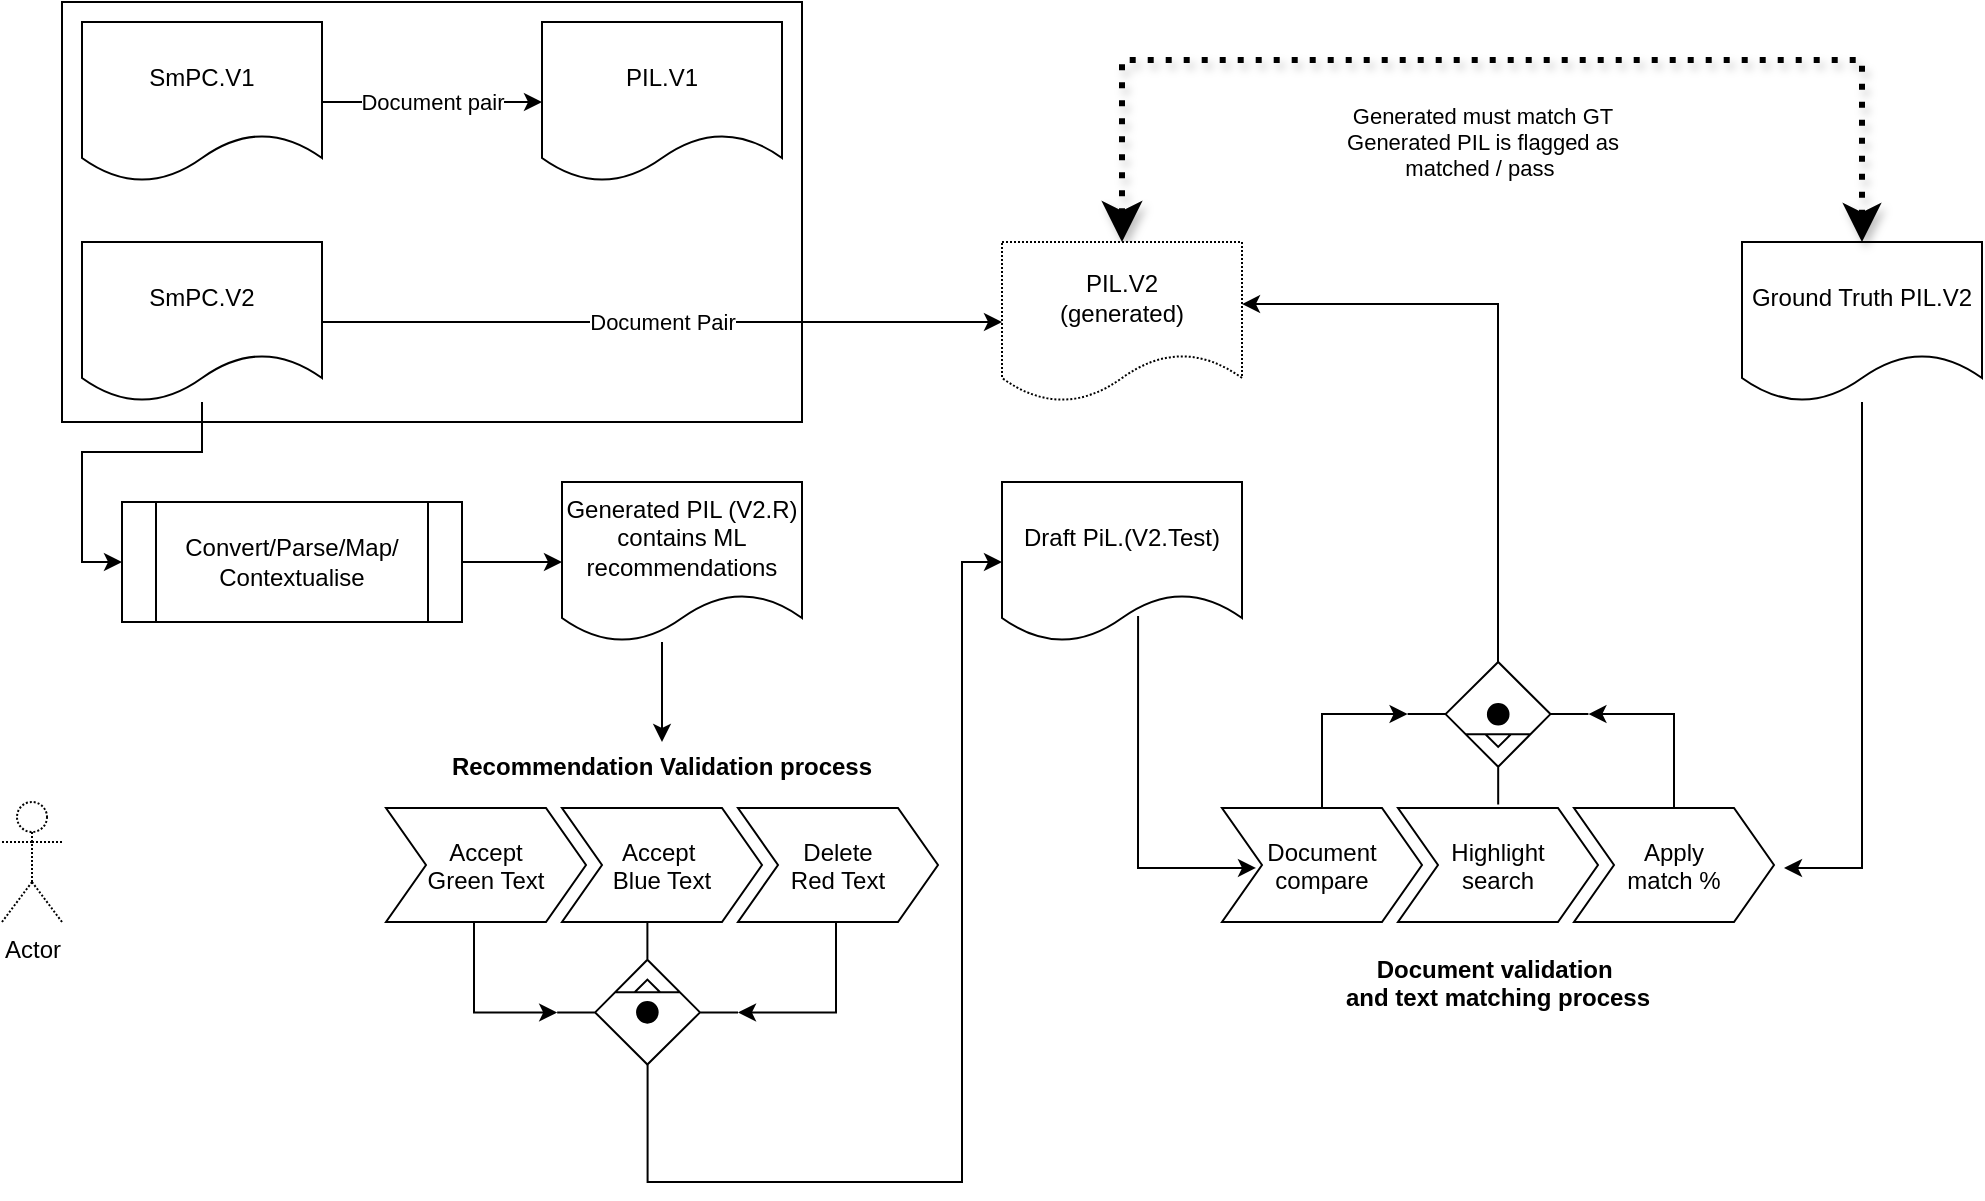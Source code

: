 <mxfile version="14.6.13" type="device"><diagram id="WDK9dK2jWwXNn-3XpzYa" name="Test Solution for Automated Content Validation"><mxGraphModel dx="1186" dy="588" grid="1" gridSize="10" guides="1" tooltips="1" connect="1" arrows="1" fold="1" page="1" pageScale="1" pageWidth="827" pageHeight="1169" math="0" shadow="0"><root><mxCell id="0"/><mxCell id="1" parent="0"/><mxCell id="Qg84HXbCcPQFyjWx6wx6-21" value="" style="rounded=0;whiteSpace=wrap;html=1;" vertex="1" parent="1"><mxGeometry x="70" y="100" width="370" height="210" as="geometry"/></mxCell><mxCell id="Qg84HXbCcPQFyjWx6wx6-5" value="Document pair" style="edgeStyle=orthogonalEdgeStyle;rounded=0;orthogonalLoop=1;jettySize=auto;html=1;" edge="1" parent="1" source="Qg84HXbCcPQFyjWx6wx6-1" target="Qg84HXbCcPQFyjWx6wx6-2"><mxGeometry relative="1" as="geometry"/></mxCell><mxCell id="Qg84HXbCcPQFyjWx6wx6-1" value="SmPC.V1" style="shape=document;whiteSpace=wrap;html=1;boundedLbl=1;" vertex="1" parent="1"><mxGeometry x="80" y="110" width="120" height="80" as="geometry"/></mxCell><mxCell id="Qg84HXbCcPQFyjWx6wx6-2" value="PIL.V1" style="shape=document;whiteSpace=wrap;html=1;boundedLbl=1;" vertex="1" parent="1"><mxGeometry x="310" y="110" width="120" height="80" as="geometry"/></mxCell><mxCell id="Qg84HXbCcPQFyjWx6wx6-77" style="edgeStyle=orthogonalEdgeStyle;rounded=0;orthogonalLoop=1;jettySize=auto;html=1;entryX=1.05;entryY=0.526;entryDx=0;entryDy=0;entryPerimeter=0;" edge="1" parent="1" source="Qg84HXbCcPQFyjWx6wx6-3" target="Qg84HXbCcPQFyjWx6wx6-71"><mxGeometry relative="1" as="geometry"><Array as="points"><mxPoint x="970" y="533"/></Array></mxGeometry></mxCell><mxCell id="Qg84HXbCcPQFyjWx6wx6-3" value="Ground Truth PIL.V2" style="shape=document;whiteSpace=wrap;html=1;boundedLbl=1;" vertex="1" parent="1"><mxGeometry x="910" y="220" width="120" height="80" as="geometry"/></mxCell><mxCell id="Qg84HXbCcPQFyjWx6wx6-6" value="Document Pair" style="edgeStyle=orthogonalEdgeStyle;rounded=0;orthogonalLoop=1;jettySize=auto;html=1;entryX=0;entryY=0.5;entryDx=0;entryDy=0;entryPerimeter=0;" edge="1" parent="1" source="Qg84HXbCcPQFyjWx6wx6-4" target="Qg84HXbCcPQFyjWx6wx6-7"><mxGeometry relative="1" as="geometry"><mxPoint x="440" y="260" as="targetPoint"/></mxGeometry></mxCell><mxCell id="Qg84HXbCcPQFyjWx6wx6-16" style="edgeStyle=orthogonalEdgeStyle;rounded=0;orthogonalLoop=1;jettySize=auto;html=1;entryX=0;entryY=0.5;entryDx=0;entryDy=0;" edge="1" parent="1" source="Qg84HXbCcPQFyjWx6wx6-4" target="Qg84HXbCcPQFyjWx6wx6-13"><mxGeometry relative="1" as="geometry"/></mxCell><mxCell id="Qg84HXbCcPQFyjWx6wx6-4" value="SmPC.V2" style="shape=document;whiteSpace=wrap;html=1;boundedLbl=1;" vertex="1" parent="1"><mxGeometry x="80" y="220" width="120" height="80" as="geometry"/></mxCell><mxCell id="Qg84HXbCcPQFyjWx6wx6-11" value="Generated must match GT&lt;br&gt;Generated PIL is flagged as &lt;br&gt;matched / pass&amp;nbsp;" style="edgeStyle=orthogonalEdgeStyle;rounded=0;orthogonalLoop=1;jettySize=auto;html=1;startArrow=classic;startFill=1;shadow=1;dashed=1;dashPattern=1 2;jumpStyle=none;endSize=10;startSize=11;strokeWidth=3;exitX=0.5;exitY=0;exitDx=0;exitDy=0;entryX=0.5;entryY=0;entryDx=0;entryDy=0;" edge="1" parent="1" source="Qg84HXbCcPQFyjWx6wx6-7" target="Qg84HXbCcPQFyjWx6wx6-3"><mxGeometry x="-0.018" y="-41" relative="1" as="geometry"><mxPoint x="1000" y="180" as="targetPoint"/><Array as="points"><mxPoint x="600" y="129"/><mxPoint x="970" y="129"/></Array><mxPoint as="offset"/></mxGeometry></mxCell><mxCell id="Qg84HXbCcPQFyjWx6wx6-7" value="PIL.V2 &lt;br&gt;(generated)" style="shape=document;whiteSpace=wrap;html=1;boundedLbl=1;dashed=1;dashPattern=1 1;" vertex="1" parent="1"><mxGeometry x="540" y="220" width="120" height="80" as="geometry"/></mxCell><mxCell id="Qg84HXbCcPQFyjWx6wx6-53" style="edgeStyle=orthogonalEdgeStyle;rounded=0;orthogonalLoop=1;jettySize=auto;html=1;" edge="1" parent="1" source="Qg84HXbCcPQFyjWx6wx6-9" target="Qg84HXbCcPQFyjWx6wx6-35"><mxGeometry relative="1" as="geometry"><Array as="points"><mxPoint x="370" y="440"/><mxPoint x="370" y="440"/></Array></mxGeometry></mxCell><mxCell id="Qg84HXbCcPQFyjWx6wx6-9" value="Generated PIL (V2.R)&lt;br&gt;contains ML recommendations" style="shape=document;whiteSpace=wrap;html=1;boundedLbl=1;" vertex="1" parent="1"><mxGeometry x="320" y="340" width="120" height="80" as="geometry"/></mxCell><mxCell id="Qg84HXbCcPQFyjWx6wx6-75" style="edgeStyle=orthogonalEdgeStyle;rounded=0;orthogonalLoop=1;jettySize=auto;html=1;entryX=0.17;entryY=0.526;entryDx=0;entryDy=0;entryPerimeter=0;exitX=0.567;exitY=0.838;exitDx=0;exitDy=0;exitPerimeter=0;" edge="1" parent="1" source="Qg84HXbCcPQFyjWx6wx6-10" target="Qg84HXbCcPQFyjWx6wx6-69"><mxGeometry relative="1" as="geometry"><Array as="points"><mxPoint x="608" y="533"/></Array></mxGeometry></mxCell><mxCell id="Qg84HXbCcPQFyjWx6wx6-10" value="Draft PiL.(V2.Test)" style="shape=document;whiteSpace=wrap;html=1;boundedLbl=1;" vertex="1" parent="1"><mxGeometry x="540" y="340" width="120" height="80" as="geometry"/></mxCell><mxCell id="Qg84HXbCcPQFyjWx6wx6-17" style="edgeStyle=orthogonalEdgeStyle;rounded=0;orthogonalLoop=1;jettySize=auto;html=1;entryX=0;entryY=0.5;entryDx=0;entryDy=0;" edge="1" parent="1" source="Qg84HXbCcPQFyjWx6wx6-13" target="Qg84HXbCcPQFyjWx6wx6-9"><mxGeometry relative="1" as="geometry"/></mxCell><mxCell id="Qg84HXbCcPQFyjWx6wx6-13" value="Convert/Parse/Map/&lt;br&gt;Contextualise" style="shape=process;whiteSpace=wrap;html=1;backgroundOutline=1;" vertex="1" parent="1"><mxGeometry x="100" y="350" width="170" height="60" as="geometry"/></mxCell><mxCell id="Qg84HXbCcPQFyjWx6wx6-34" value="Actor" style="shape=umlActor;verticalLabelPosition=bottom;verticalAlign=top;html=1;outlineConnect=0;dashed=1;dashPattern=1 1;" vertex="1" parent="1"><mxGeometry x="40" y="500" width="30" height="60" as="geometry"/></mxCell><mxCell id="Qg84HXbCcPQFyjWx6wx6-35" value="Recommendation Validation process" style="swimlane;childLayout=stackLayout;horizontal=1;fillColor=none;horizontalStack=1;resizeParent=1;resizeParentMax=0;resizeLast=0;collapsible=0;strokeColor=none;stackBorder=10;stackSpacing=-12;resizable=1;align=center;points=[];fontColor=#000000;dashed=1;dashPattern=1 1;" vertex="1" parent="1"><mxGeometry x="222" y="470" width="296" height="100" as="geometry"/></mxCell><mxCell id="Qg84HXbCcPQFyjWx6wx6-36" value="Accept&#10;Green Text" style="shape=step;perimeter=stepPerimeter;fixedSize=1;points=[];" vertex="1" parent="Qg84HXbCcPQFyjWx6wx6-35"><mxGeometry x="10" y="33" width="100" height="57" as="geometry"/></mxCell><mxCell id="Qg84HXbCcPQFyjWx6wx6-37" value="Accept &#10;Blue Text" style="shape=step;perimeter=stepPerimeter;fixedSize=1;points=[];" vertex="1" parent="Qg84HXbCcPQFyjWx6wx6-35"><mxGeometry x="98" y="33" width="100" height="57" as="geometry"/></mxCell><mxCell id="Qg84HXbCcPQFyjWx6wx6-38" value="Delete&#10;Red Text" style="shape=step;perimeter=stepPerimeter;fixedSize=1;points=[];" vertex="1" parent="Qg84HXbCcPQFyjWx6wx6-35"><mxGeometry x="186" y="33" width="100" height="57" as="geometry"/></mxCell><mxCell id="Qg84HXbCcPQFyjWx6wx6-48" style="edgeStyle=orthogonalEdgeStyle;rounded=0;orthogonalLoop=1;jettySize=auto;html=1;entryX=0;entryY=0.5;entryDx=0;entryDy=0;" edge="1" parent="1" source="Qg84HXbCcPQFyjWx6wx6-40" target="Qg84HXbCcPQFyjWx6wx6-10"><mxGeometry relative="1" as="geometry"><Array as="points"><mxPoint x="363" y="690"/><mxPoint x="520" y="690"/><mxPoint x="520" y="380"/></Array></mxGeometry></mxCell><mxCell id="Qg84HXbCcPQFyjWx6wx6-40" value="" style="verticalLabelPosition=bottom;aspect=fixed;html=1;verticalAlign=top;strokeColor=#000000;fillColor=#000000;align=center;outlineConnect=0;shape=mxgraph.fluid_power.x12100;points=[[0,0.365,0],[1,0.365,0],[0.5,1,0]];rotation=-180;" vertex="1" parent="1"><mxGeometry x="317.58" y="560" width="90.42" height="71.26" as="geometry"/></mxCell><mxCell id="Qg84HXbCcPQFyjWx6wx6-44" style="edgeStyle=orthogonalEdgeStyle;rounded=0;orthogonalLoop=1;jettySize=auto;html=1;exitX=0.44;exitY=1;exitDx=0;exitDy=0;exitPerimeter=0;entryX=1;entryY=0.365;entryDx=0;entryDy=0;entryPerimeter=0;" edge="1" parent="1" source="Qg84HXbCcPQFyjWx6wx6-36" target="Qg84HXbCcPQFyjWx6wx6-40"><mxGeometry relative="1" as="geometry"><mxPoint x="706" y="521.026" as="sourcePoint"/><mxPoint x="705.205" y="595.0" as="targetPoint"/></mxGeometry></mxCell><mxCell id="Qg84HXbCcPQFyjWx6wx6-45" style="edgeStyle=orthogonalEdgeStyle;rounded=0;orthogonalLoop=1;jettySize=auto;html=1;exitX=0.49;exitY=1;exitDx=0;exitDy=0;exitPerimeter=0;entryX=0;entryY=0.365;entryDx=0;entryDy=0;entryPerimeter=0;" edge="1" parent="1" source="Qg84HXbCcPQFyjWx6wx6-38" target="Qg84HXbCcPQFyjWx6wx6-40"><mxGeometry relative="1" as="geometry"><mxPoint x="618" y="520" as="sourcePoint"/><mxPoint x="660" y="640.25" as="targetPoint"/></mxGeometry></mxCell><mxCell id="Qg84HXbCcPQFyjWx6wx6-68" value="Document validation &#10;and text matching process" style="swimlane;childLayout=stackLayout;horizontal=1;fillColor=none;horizontalStack=1;resizeParent=1;resizeParentMax=0;resizeLast=0;collapsible=0;strokeColor=none;stackBorder=10;stackSpacing=-12;resizable=1;align=center;points=[];fontColor=#000000;dashed=1;dashPattern=1 1;verticalAlign=top;labelPosition=center;verticalLabelPosition=bottom;" vertex="1" parent="1"><mxGeometry x="640" y="470" width="296" height="100" as="geometry"/></mxCell><mxCell id="Qg84HXbCcPQFyjWx6wx6-69" value="Document &#10;compare" style="shape=step;perimeter=stepPerimeter;fixedSize=1;points=[];" vertex="1" parent="Qg84HXbCcPQFyjWx6wx6-68"><mxGeometry x="10" y="33" width="100" height="57" as="geometry"/></mxCell><mxCell id="Qg84HXbCcPQFyjWx6wx6-70" value="Highlight &#10;search" style="shape=step;perimeter=stepPerimeter;fixedSize=1;points=[];" vertex="1" parent="Qg84HXbCcPQFyjWx6wx6-68"><mxGeometry x="98" y="33" width="100" height="57" as="geometry"/></mxCell><mxCell id="Qg84HXbCcPQFyjWx6wx6-71" value="Apply &#10;match %" style="shape=step;perimeter=stepPerimeter;fixedSize=1;points=[];" vertex="1" parent="Qg84HXbCcPQFyjWx6wx6-68"><mxGeometry x="186" y="33" width="100" height="57" as="geometry"/></mxCell><mxCell id="Qg84HXbCcPQFyjWx6wx6-78" style="edgeStyle=orthogonalEdgeStyle;rounded=0;orthogonalLoop=1;jettySize=auto;html=1;entryX=1;entryY=0.388;entryDx=0;entryDy=0;entryPerimeter=0;" edge="1" parent="1" source="Qg84HXbCcPQFyjWx6wx6-72" target="Qg84HXbCcPQFyjWx6wx6-7"><mxGeometry relative="1" as="geometry"><Array as="points"><mxPoint x="788" y="251"/></Array></mxGeometry></mxCell><mxCell id="Qg84HXbCcPQFyjWx6wx6-72" value="" style="verticalLabelPosition=bottom;aspect=fixed;html=1;verticalAlign=top;strokeColor=#000000;fillColor=#000000;align=center;outlineConnect=0;shape=mxgraph.fluid_power.x12100;points=[[0,0.365,0],[1,0.365,0],[0.5,1,0]];rotation=0;" vertex="1" parent="1"><mxGeometry x="742.79" y="430" width="90.42" height="71.26" as="geometry"/></mxCell><mxCell id="Qg84HXbCcPQFyjWx6wx6-73" style="edgeStyle=orthogonalEdgeStyle;rounded=0;orthogonalLoop=1;jettySize=auto;html=1;entryX=0;entryY=0.365;entryDx=0;entryDy=0;entryPerimeter=0;" edge="1" parent="1" source="Qg84HXbCcPQFyjWx6wx6-69" target="Qg84HXbCcPQFyjWx6wx6-72"><mxGeometry relative="1" as="geometry"/></mxCell><mxCell id="Qg84HXbCcPQFyjWx6wx6-74" style="edgeStyle=orthogonalEdgeStyle;rounded=0;orthogonalLoop=1;jettySize=auto;html=1;entryX=1;entryY=0.365;entryDx=0;entryDy=0;entryPerimeter=0;" edge="1" parent="1" source="Qg84HXbCcPQFyjWx6wx6-71" target="Qg84HXbCcPQFyjWx6wx6-72"><mxGeometry relative="1" as="geometry"/></mxCell></root></mxGraphModel></diagram></mxfile>